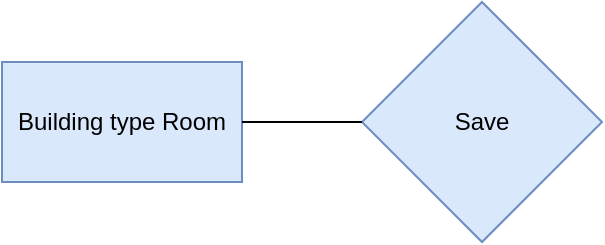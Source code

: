 <mxfile version="20.8.11" type="device"><diagram name="Page-1" id="nyqT5vd1wT_2Cl7KuCAn"><mxGraphModel dx="1387" dy="788" grid="1" gridSize="10" guides="1" tooltips="1" connect="1" arrows="1" fold="1" page="1" pageScale="1" pageWidth="850" pageHeight="1100" math="0" shadow="0"><root><mxCell id="0"/><mxCell id="1" parent="0"/><mxCell id="vWp92BVAWtte3-ZsINCP-1" value="Save" style="rhombus;whiteSpace=wrap;html=1;fillColor=#dae8fc;strokeColor=#6c8ebf;" parent="1" vertex="1"><mxGeometry x="200" y="110" width="120" height="120" as="geometry"/></mxCell><mxCell id="vWp92BVAWtte3-ZsINCP-2" value="&lt;p class=&quot;MsoNormal&quot;&gt;Building type Room&lt;/p&gt;" style="rounded=0;whiteSpace=wrap;html=1;fillColor=#dae8fc;strokeColor=#6c8ebf;" parent="1" vertex="1"><mxGeometry x="20" y="140" width="120" height="60" as="geometry"/></mxCell><mxCell id="vWp92BVAWtte3-ZsINCP-4" value="" style="endArrow=none;html=1;rounded=0;exitX=1;exitY=0.5;exitDx=0;exitDy=0;entryX=0;entryY=0.5;entryDx=0;entryDy=0;" parent="1" source="vWp92BVAWtte3-ZsINCP-2" target="vWp92BVAWtte3-ZsINCP-1" edge="1"><mxGeometry width="50" height="50" relative="1" as="geometry"><mxPoint x="180" y="220" as="sourcePoint"/><mxPoint x="230" y="170" as="targetPoint"/></mxGeometry></mxCell></root></mxGraphModel></diagram></mxfile>